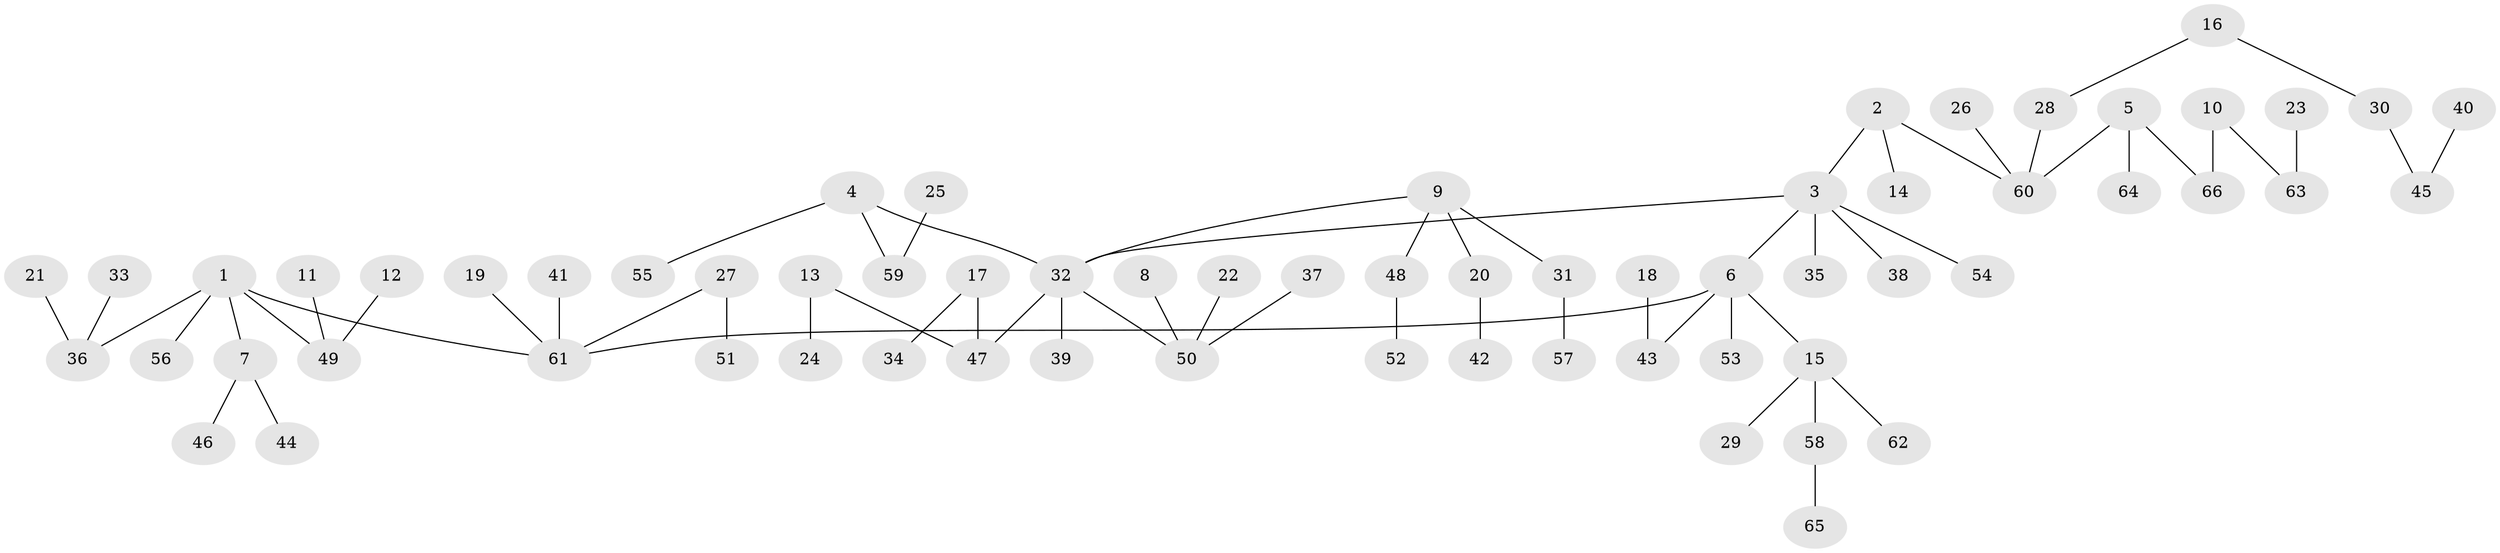 // original degree distribution, {3: 0.16666666666666666, 6: 0.022727272727272728, 5: 0.030303030303030304, 4: 0.05303030303030303, 8: 0.007575757575757576, 2: 0.20454545454545456, 1: 0.5151515151515151}
// Generated by graph-tools (version 1.1) at 2025/02/03/09/25 03:02:20]
// undirected, 66 vertices, 65 edges
graph export_dot {
graph [start="1"]
  node [color=gray90,style=filled];
  1;
  2;
  3;
  4;
  5;
  6;
  7;
  8;
  9;
  10;
  11;
  12;
  13;
  14;
  15;
  16;
  17;
  18;
  19;
  20;
  21;
  22;
  23;
  24;
  25;
  26;
  27;
  28;
  29;
  30;
  31;
  32;
  33;
  34;
  35;
  36;
  37;
  38;
  39;
  40;
  41;
  42;
  43;
  44;
  45;
  46;
  47;
  48;
  49;
  50;
  51;
  52;
  53;
  54;
  55;
  56;
  57;
  58;
  59;
  60;
  61;
  62;
  63;
  64;
  65;
  66;
  1 -- 7 [weight=1.0];
  1 -- 36 [weight=1.0];
  1 -- 49 [weight=1.0];
  1 -- 56 [weight=1.0];
  1 -- 61 [weight=1.0];
  2 -- 3 [weight=1.0];
  2 -- 14 [weight=1.0];
  2 -- 60 [weight=1.0];
  3 -- 6 [weight=1.0];
  3 -- 32 [weight=1.0];
  3 -- 35 [weight=1.0];
  3 -- 38 [weight=1.0];
  3 -- 54 [weight=1.0];
  4 -- 32 [weight=1.0];
  4 -- 55 [weight=1.0];
  4 -- 59 [weight=1.0];
  5 -- 60 [weight=1.0];
  5 -- 64 [weight=1.0];
  5 -- 66 [weight=1.0];
  6 -- 15 [weight=1.0];
  6 -- 43 [weight=1.0];
  6 -- 53 [weight=1.0];
  6 -- 61 [weight=1.0];
  7 -- 44 [weight=1.0];
  7 -- 46 [weight=1.0];
  8 -- 50 [weight=1.0];
  9 -- 20 [weight=1.0];
  9 -- 31 [weight=1.0];
  9 -- 32 [weight=1.0];
  9 -- 48 [weight=1.0];
  10 -- 63 [weight=1.0];
  10 -- 66 [weight=1.0];
  11 -- 49 [weight=1.0];
  12 -- 49 [weight=1.0];
  13 -- 24 [weight=1.0];
  13 -- 47 [weight=1.0];
  15 -- 29 [weight=1.0];
  15 -- 58 [weight=1.0];
  15 -- 62 [weight=1.0];
  16 -- 28 [weight=1.0];
  16 -- 30 [weight=1.0];
  17 -- 34 [weight=1.0];
  17 -- 47 [weight=1.0];
  18 -- 43 [weight=1.0];
  19 -- 61 [weight=1.0];
  20 -- 42 [weight=1.0];
  21 -- 36 [weight=1.0];
  22 -- 50 [weight=1.0];
  23 -- 63 [weight=1.0];
  25 -- 59 [weight=1.0];
  26 -- 60 [weight=1.0];
  27 -- 51 [weight=1.0];
  27 -- 61 [weight=1.0];
  28 -- 60 [weight=1.0];
  30 -- 45 [weight=1.0];
  31 -- 57 [weight=1.0];
  32 -- 39 [weight=1.0];
  32 -- 47 [weight=1.0];
  32 -- 50 [weight=1.0];
  33 -- 36 [weight=1.0];
  37 -- 50 [weight=1.0];
  40 -- 45 [weight=1.0];
  41 -- 61 [weight=1.0];
  48 -- 52 [weight=1.0];
  58 -- 65 [weight=1.0];
}
